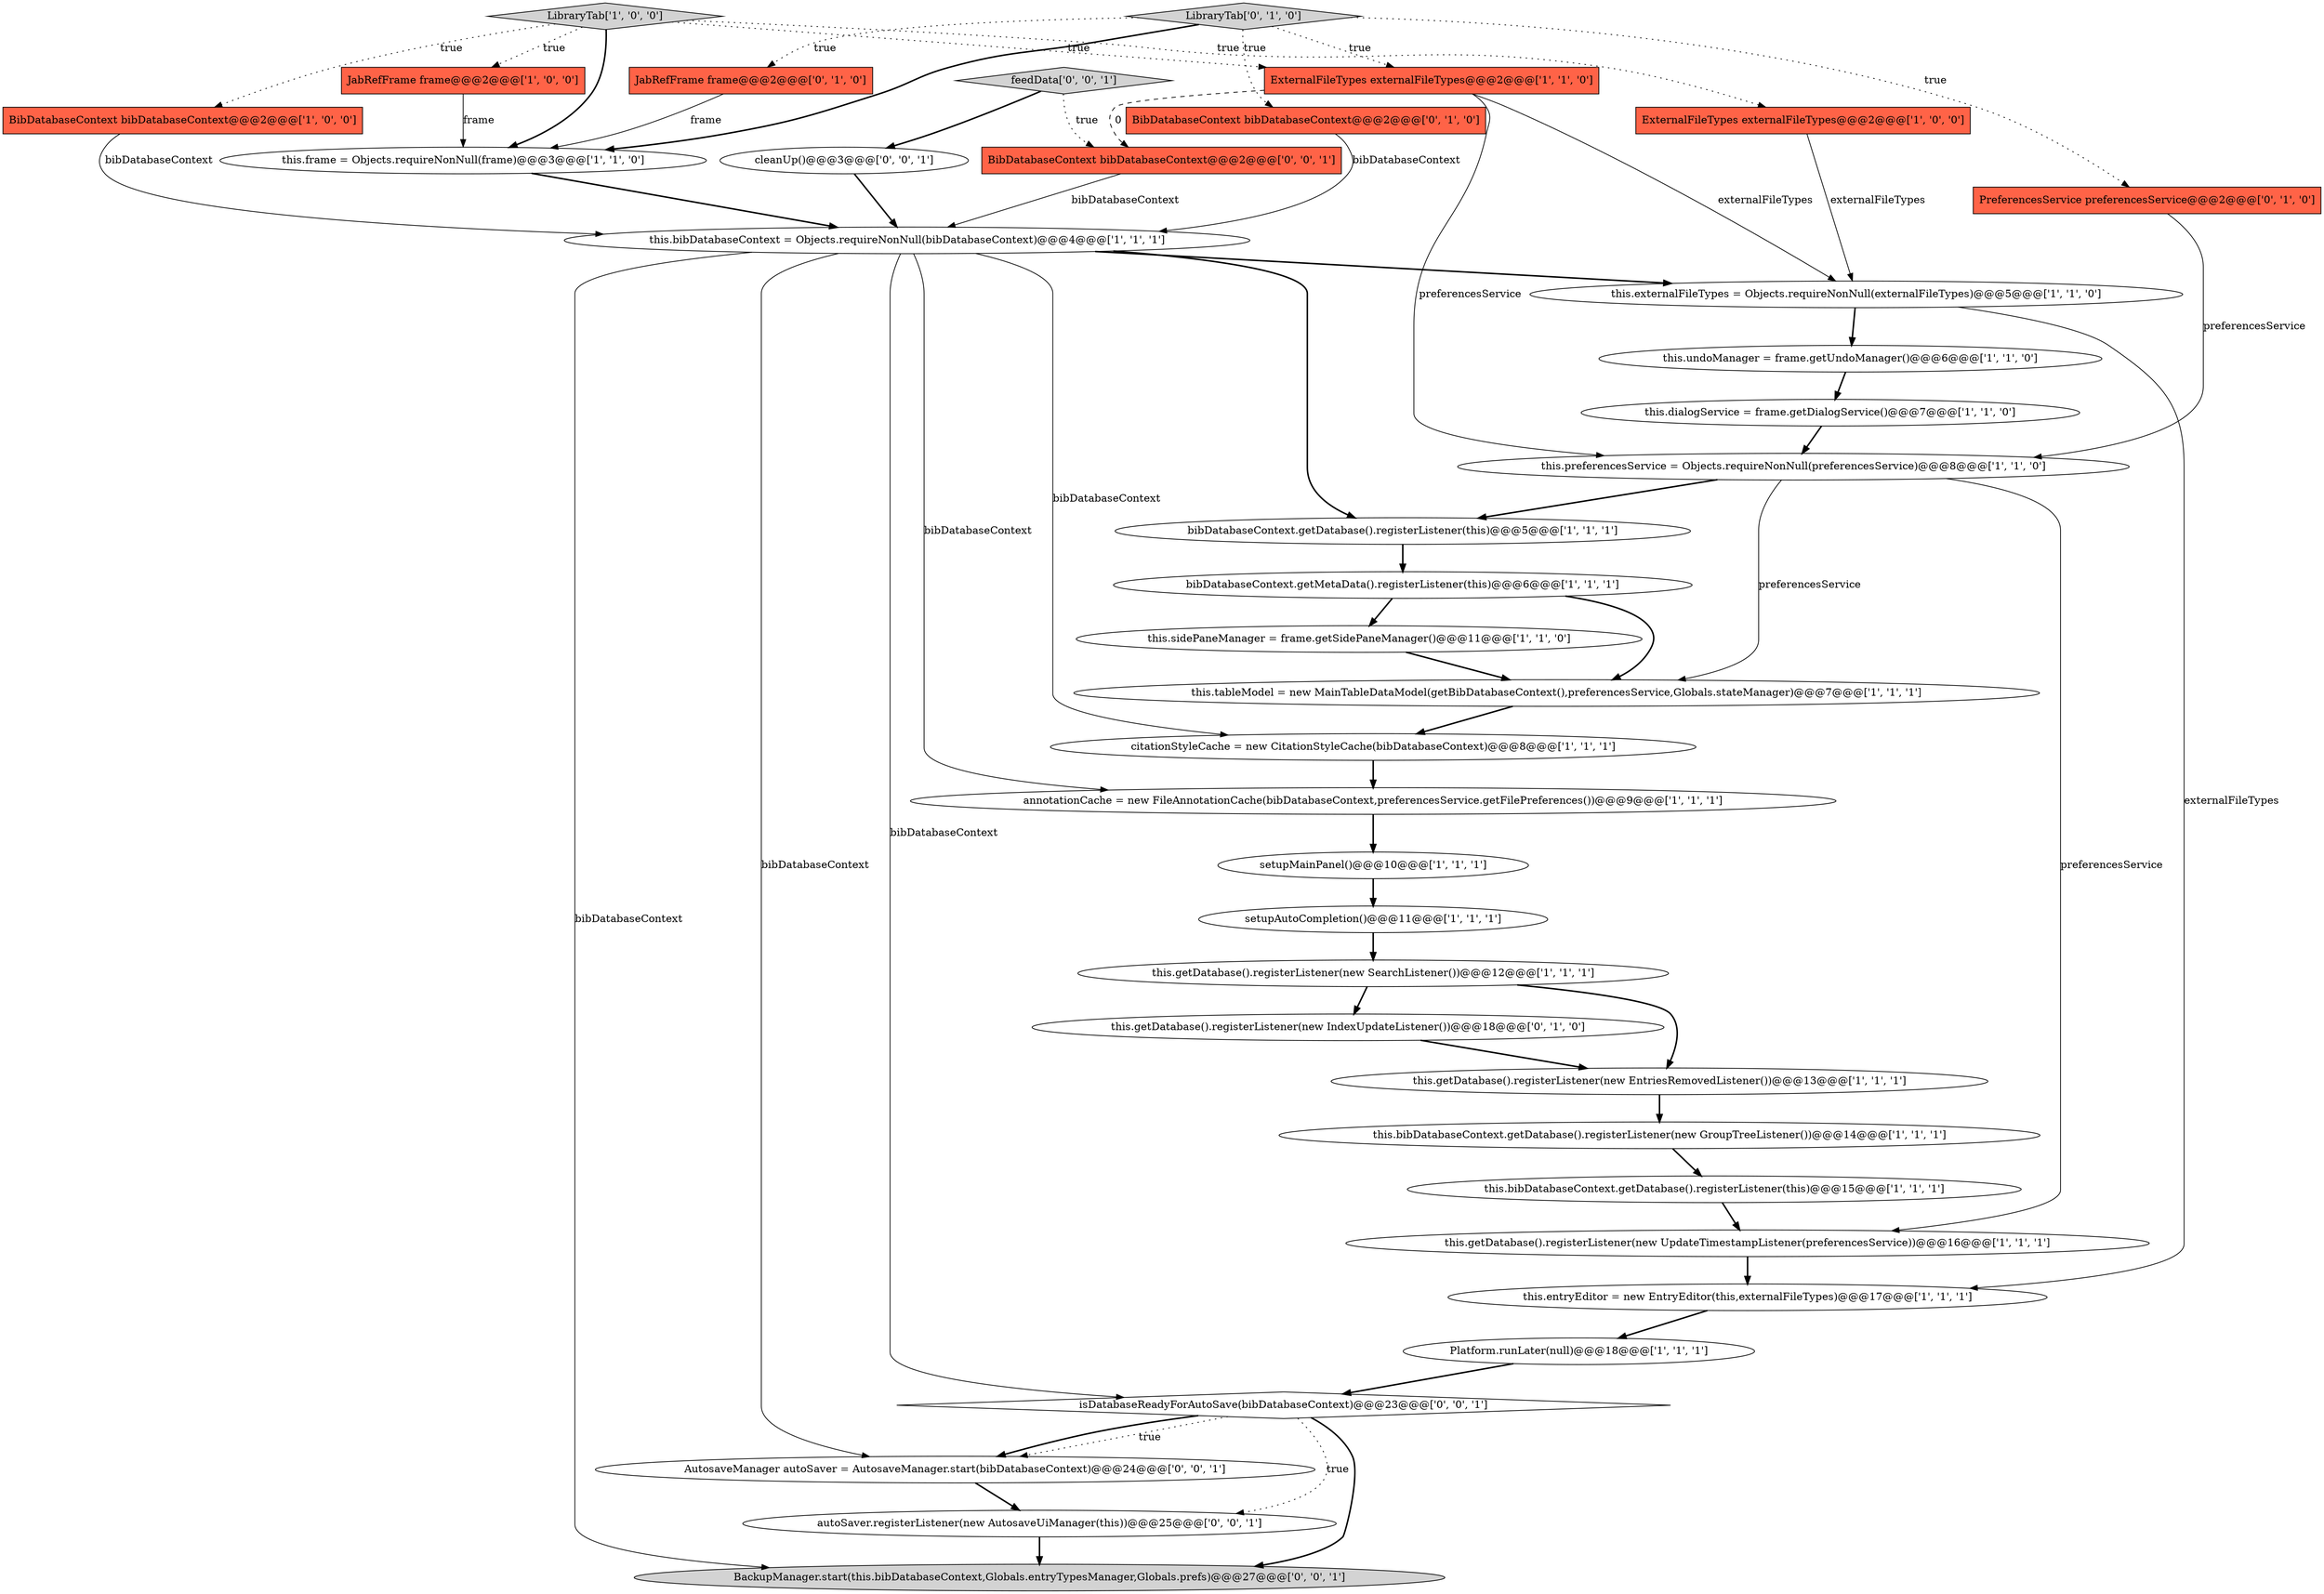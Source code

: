 digraph {
9 [style = filled, label = "this.getDatabase().registerListener(new EntriesRemovedListener())@@@13@@@['1', '1', '1']", fillcolor = white, shape = ellipse image = "AAA0AAABBB1BBB"];
11 [style = filled, label = "this.entryEditor = new EntryEditor(this,externalFileTypes)@@@17@@@['1', '1', '1']", fillcolor = white, shape = ellipse image = "AAA0AAABBB1BBB"];
17 [style = filled, label = "this.frame = Objects.requireNonNull(frame)@@@3@@@['1', '1', '0']", fillcolor = white, shape = ellipse image = "AAA0AAABBB1BBB"];
34 [style = filled, label = "isDatabaseReadyForAutoSave(bibDatabaseContext)@@@23@@@['0', '0', '1']", fillcolor = white, shape = diamond image = "AAA0AAABBB3BBB"];
22 [style = filled, label = "ExternalFileTypes externalFileTypes@@@2@@@['1', '1', '0']", fillcolor = tomato, shape = box image = "AAA0AAABBB1BBB"];
10 [style = filled, label = "this.getDatabase().registerListener(new UpdateTimestampListener(preferencesService))@@@16@@@['1', '1', '1']", fillcolor = white, shape = ellipse image = "AAA0AAABBB1BBB"];
3 [style = filled, label = "setupMainPanel()@@@10@@@['1', '1', '1']", fillcolor = white, shape = ellipse image = "AAA0AAABBB1BBB"];
13 [style = filled, label = "citationStyleCache = new CitationStyleCache(bibDatabaseContext)@@@8@@@['1', '1', '1']", fillcolor = white, shape = ellipse image = "AAA0AAABBB1BBB"];
16 [style = filled, label = "this.bibDatabaseContext.getDatabase().registerListener(new GroupTreeListener())@@@14@@@['1', '1', '1']", fillcolor = white, shape = ellipse image = "AAA0AAABBB1BBB"];
27 [style = filled, label = "BibDatabaseContext bibDatabaseContext@@@2@@@['0', '1', '0']", fillcolor = tomato, shape = box image = "AAA0AAABBB2BBB"];
26 [style = filled, label = "PreferencesService preferencesService@@@2@@@['0', '1', '0']", fillcolor = tomato, shape = box image = "AAA0AAABBB2BBB"];
15 [style = filled, label = "this.preferencesService = Objects.requireNonNull(preferencesService)@@@8@@@['1', '1', '0']", fillcolor = white, shape = ellipse image = "AAA0AAABBB1BBB"];
19 [style = filled, label = "bibDatabaseContext.getMetaData().registerListener(this)@@@6@@@['1', '1', '1']", fillcolor = white, shape = ellipse image = "AAA0AAABBB1BBB"];
21 [style = filled, label = "JabRefFrame frame@@@2@@@['1', '0', '0']", fillcolor = tomato, shape = box image = "AAA0AAABBB1BBB"];
5 [style = filled, label = "this.dialogService = frame.getDialogService()@@@7@@@['1', '1', '0']", fillcolor = white, shape = ellipse image = "AAA0AAABBB1BBB"];
8 [style = filled, label = "this.externalFileTypes = Objects.requireNonNull(externalFileTypes)@@@5@@@['1', '1', '0']", fillcolor = white, shape = ellipse image = "AAA0AAABBB1BBB"];
33 [style = filled, label = "cleanUp()@@@3@@@['0', '0', '1']", fillcolor = white, shape = ellipse image = "AAA0AAABBB3BBB"];
1 [style = filled, label = "BibDatabaseContext bibDatabaseContext@@@2@@@['1', '0', '0']", fillcolor = tomato, shape = box image = "AAA0AAABBB1BBB"];
23 [style = filled, label = "Platform.runLater(null)@@@18@@@['1', '1', '1']", fillcolor = white, shape = ellipse image = "AAA0AAABBB1BBB"];
14 [style = filled, label = "bibDatabaseContext.getDatabase().registerListener(this)@@@5@@@['1', '1', '1']", fillcolor = white, shape = ellipse image = "AAA0AAABBB1BBB"];
7 [style = filled, label = "this.bibDatabaseContext = Objects.requireNonNull(bibDatabaseContext)@@@4@@@['1', '1', '1']", fillcolor = white, shape = ellipse image = "AAA0AAABBB1BBB"];
35 [style = filled, label = "BibDatabaseContext bibDatabaseContext@@@2@@@['0', '0', '1']", fillcolor = tomato, shape = box image = "AAA0AAABBB3BBB"];
18 [style = filled, label = "LibraryTab['1', '0', '0']", fillcolor = lightgray, shape = diamond image = "AAA0AAABBB1BBB"];
6 [style = filled, label = "this.tableModel = new MainTableDataModel(getBibDatabaseContext(),preferencesService,Globals.stateManager)@@@7@@@['1', '1', '1']", fillcolor = white, shape = ellipse image = "AAA0AAABBB1BBB"];
29 [style = filled, label = "LibraryTab['0', '1', '0']", fillcolor = lightgray, shape = diamond image = "AAA0AAABBB2BBB"];
24 [style = filled, label = "this.bibDatabaseContext.getDatabase().registerListener(this)@@@15@@@['1', '1', '1']", fillcolor = white, shape = ellipse image = "AAA0AAABBB1BBB"];
2 [style = filled, label = "annotationCache = new FileAnnotationCache(bibDatabaseContext,preferencesService.getFilePreferences())@@@9@@@['1', '1', '1']", fillcolor = white, shape = ellipse image = "AAA0AAABBB1BBB"];
4 [style = filled, label = "this.undoManager = frame.getUndoManager()@@@6@@@['1', '1', '0']", fillcolor = white, shape = ellipse image = "AAA0AAABBB1BBB"];
31 [style = filled, label = "autoSaver.registerListener(new AutosaveUiManager(this))@@@25@@@['0', '0', '1']", fillcolor = white, shape = ellipse image = "AAA0AAABBB3BBB"];
28 [style = filled, label = "JabRefFrame frame@@@2@@@['0', '1', '0']", fillcolor = tomato, shape = box image = "AAA0AAABBB2BBB"];
0 [style = filled, label = "ExternalFileTypes externalFileTypes@@@2@@@['1', '0', '0']", fillcolor = tomato, shape = box image = "AAA0AAABBB1BBB"];
25 [style = filled, label = "this.sidePaneManager = frame.getSidePaneManager()@@@11@@@['1', '1', '0']", fillcolor = white, shape = ellipse image = "AAA0AAABBB1BBB"];
36 [style = filled, label = "BackupManager.start(this.bibDatabaseContext,Globals.entryTypesManager,Globals.prefs)@@@27@@@['0', '0', '1']", fillcolor = lightgray, shape = ellipse image = "AAA0AAABBB3BBB"];
12 [style = filled, label = "setupAutoCompletion()@@@11@@@['1', '1', '1']", fillcolor = white, shape = ellipse image = "AAA0AAABBB1BBB"];
32 [style = filled, label = "feedData['0', '0', '1']", fillcolor = lightgray, shape = diamond image = "AAA0AAABBB3BBB"];
30 [style = filled, label = "this.getDatabase().registerListener(new IndexUpdateListener())@@@18@@@['0', '1', '0']", fillcolor = white, shape = ellipse image = "AAA1AAABBB2BBB"];
37 [style = filled, label = "AutosaveManager autoSaver = AutosaveManager.start(bibDatabaseContext)@@@24@@@['0', '0', '1']", fillcolor = white, shape = ellipse image = "AAA0AAABBB3BBB"];
20 [style = filled, label = "this.getDatabase().registerListener(new SearchListener())@@@12@@@['1', '1', '1']", fillcolor = white, shape = ellipse image = "AAA0AAABBB1BBB"];
15->10 [style = solid, label="preferencesService"];
16->24 [style = bold, label=""];
7->8 [style = bold, label=""];
22->8 [style = solid, label="externalFileTypes"];
19->6 [style = bold, label=""];
18->1 [style = dotted, label="true"];
8->4 [style = bold, label=""];
7->36 [style = solid, label="bibDatabaseContext"];
37->31 [style = bold, label=""];
35->7 [style = solid, label="bibDatabaseContext"];
9->16 [style = bold, label=""];
4->5 [style = bold, label=""];
30->9 [style = bold, label=""];
34->36 [style = bold, label=""];
33->7 [style = bold, label=""];
6->13 [style = bold, label=""];
10->11 [style = bold, label=""];
14->19 [style = bold, label=""];
29->26 [style = dotted, label="true"];
24->10 [style = bold, label=""];
5->15 [style = bold, label=""];
7->2 [style = solid, label="bibDatabaseContext"];
15->6 [style = solid, label="preferencesService"];
2->3 [style = bold, label=""];
7->14 [style = bold, label=""];
7->37 [style = solid, label="bibDatabaseContext"];
23->34 [style = bold, label=""];
19->25 [style = bold, label=""];
8->11 [style = solid, label="externalFileTypes"];
0->8 [style = solid, label="externalFileTypes"];
22->35 [style = dashed, label="0"];
18->21 [style = dotted, label="true"];
7->34 [style = solid, label="bibDatabaseContext"];
20->30 [style = bold, label=""];
21->17 [style = solid, label="frame"];
26->15 [style = solid, label="preferencesService"];
7->13 [style = solid, label="bibDatabaseContext"];
15->14 [style = bold, label=""];
3->12 [style = bold, label=""];
29->27 [style = dotted, label="true"];
18->0 [style = dotted, label="true"];
29->17 [style = bold, label=""];
11->23 [style = bold, label=""];
12->20 [style = bold, label=""];
34->31 [style = dotted, label="true"];
22->15 [style = solid, label="preferencesService"];
34->37 [style = dotted, label="true"];
18->17 [style = bold, label=""];
29->22 [style = dotted, label="true"];
20->9 [style = bold, label=""];
31->36 [style = bold, label=""];
28->17 [style = solid, label="frame"];
17->7 [style = bold, label=""];
32->33 [style = bold, label=""];
13->2 [style = bold, label=""];
32->35 [style = dotted, label="true"];
29->28 [style = dotted, label="true"];
25->6 [style = bold, label=""];
18->22 [style = dotted, label="true"];
34->37 [style = bold, label=""];
1->7 [style = solid, label="bibDatabaseContext"];
27->7 [style = solid, label="bibDatabaseContext"];
}
